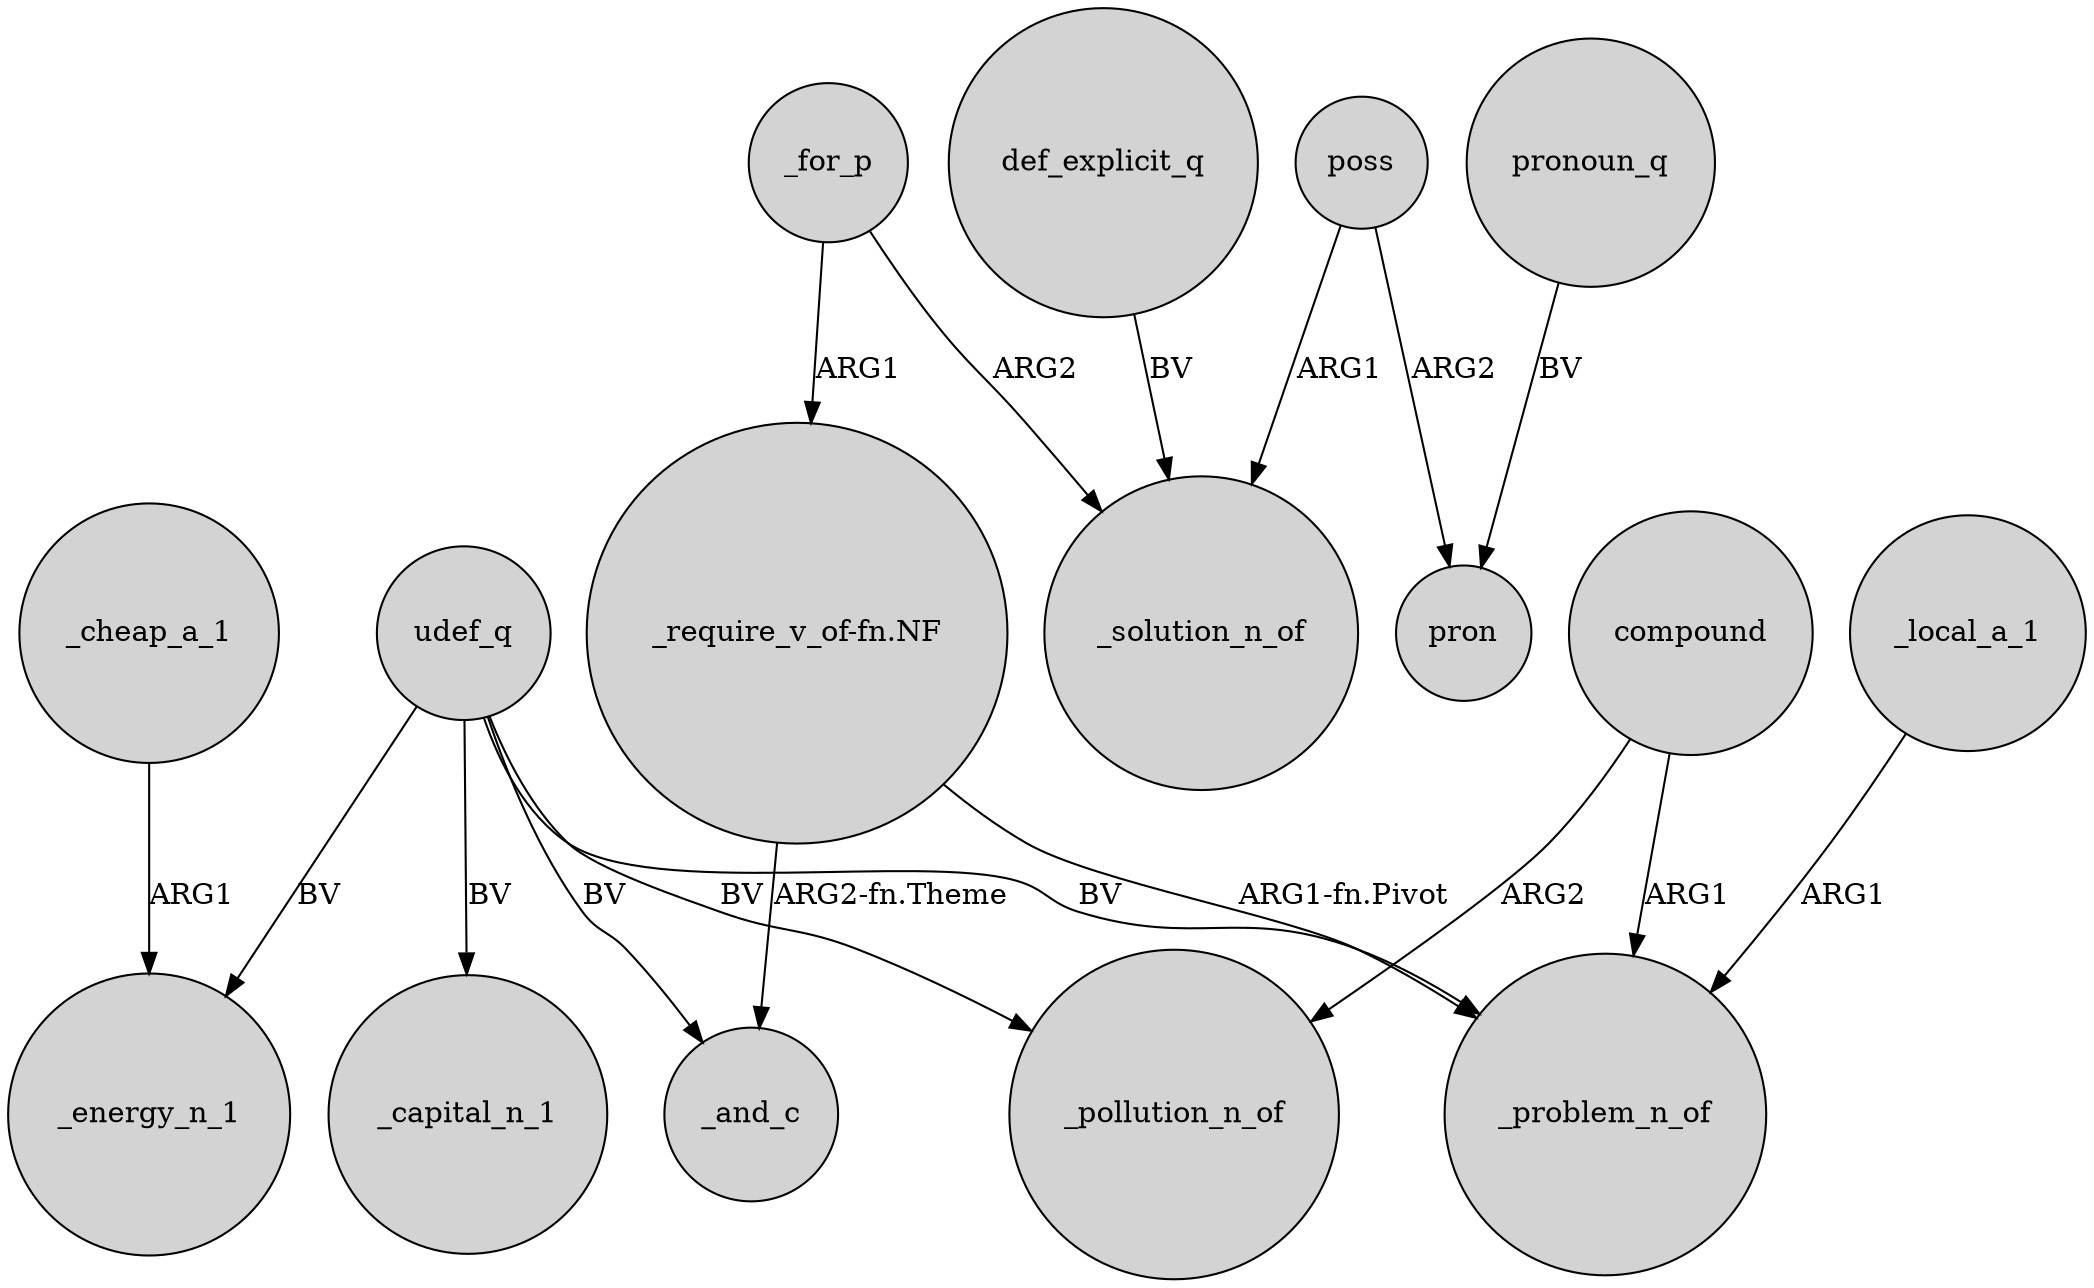 digraph {
	node [shape=circle style=filled]
	udef_q -> _energy_n_1 [label=BV]
	"_require_v_of-fn.NF" -> _problem_n_of [label="ARG1-fn.Pivot"]
	compound -> _pollution_n_of [label=ARG2]
	compound -> _problem_n_of [label=ARG1]
	"_require_v_of-fn.NF" -> _and_c [label="ARG2-fn.Theme"]
	poss -> _solution_n_of [label=ARG1]
	_local_a_1 -> _problem_n_of [label=ARG1]
	udef_q -> _problem_n_of [label=BV]
	_cheap_a_1 -> _energy_n_1 [label=ARG1]
	poss -> pron [label=ARG2]
	udef_q -> _pollution_n_of [label=BV]
	udef_q -> _and_c [label=BV]
	_for_p -> "_require_v_of-fn.NF" [label=ARG1]
	_for_p -> _solution_n_of [label=ARG2]
	def_explicit_q -> _solution_n_of [label=BV]
	udef_q -> _capital_n_1 [label=BV]
	pronoun_q -> pron [label=BV]
}
